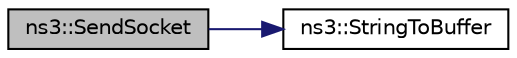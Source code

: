 digraph "ns3::SendSocket"
{
  edge [fontname="Helvetica",fontsize="10",labelfontname="Helvetica",labelfontsize="10"];
  node [fontname="Helvetica",fontsize="10",shape=record];
  rankdir="LR";
  Node1 [label="ns3::SendSocket",height=0.2,width=0.4,color="black", fillcolor="grey75", style="filled", fontcolor="black"];
  Node1 -> Node2 [color="midnightblue",fontsize="10",style="solid"];
  Node2 [label="ns3::StringToBuffer",height=0.2,width=0.4,color="black", fillcolor="white", style="filled",URL="$d7/d2e/namespacens3.html#a8582a97439c4fae64f9d073a91fc7699",tooltip="Convert string encoded by the inverse function (TapBufferToString) back into a byte buffer..."];
}
